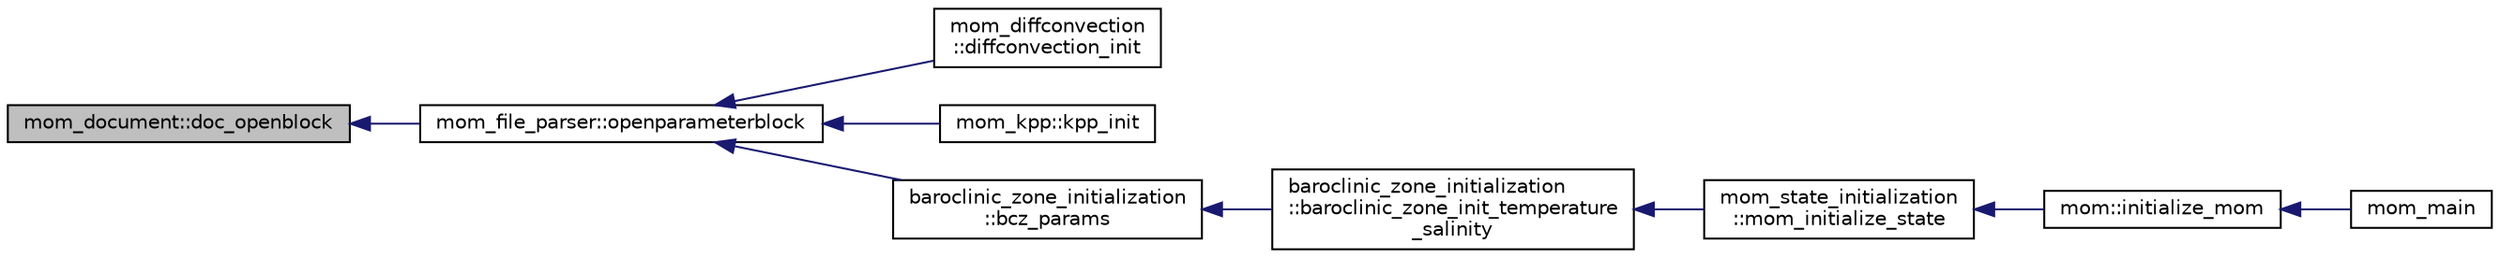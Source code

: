 digraph "mom_document::doc_openblock"
{
 // INTERACTIVE_SVG=YES
  edge [fontname="Helvetica",fontsize="10",labelfontname="Helvetica",labelfontsize="10"];
  node [fontname="Helvetica",fontsize="10",shape=record];
  rankdir="LR";
  Node47 [label="mom_document::doc_openblock",height=0.2,width=0.4,color="black", fillcolor="grey75", style="filled", fontcolor="black"];
  Node47 -> Node48 [dir="back",color="midnightblue",fontsize="10",style="solid",fontname="Helvetica"];
  Node48 [label="mom_file_parser::openparameterblock",height=0.2,width=0.4,color="black", fillcolor="white", style="filled",URL="$namespacemom__file__parser.html#a363628fcd8540de780ebeacf24012229"];
  Node48 -> Node49 [dir="back",color="midnightblue",fontsize="10",style="solid",fontname="Helvetica"];
  Node49 [label="mom_diffconvection\l::diffconvection_init",height=0.2,width=0.4,color="black", fillcolor="white", style="filled",URL="$namespacemom__diffconvection.html#ac36d9d7fd69e4422e7de01242094ff34"];
  Node48 -> Node50 [dir="back",color="midnightblue",fontsize="10",style="solid",fontname="Helvetica"];
  Node50 [label="mom_kpp::kpp_init",height=0.2,width=0.4,color="black", fillcolor="white", style="filled",URL="$namespacemom__kpp.html#a9c834424b6e067e280928db3700ec77e",tooltip="Initialize the CVmix KPP module and set up diagnostics Returns True if KPP is to be used..."];
  Node48 -> Node51 [dir="back",color="midnightblue",fontsize="10",style="solid",fontname="Helvetica"];
  Node51 [label="baroclinic_zone_initialization\l::bcz_params",height=0.2,width=0.4,color="black", fillcolor="white", style="filled",URL="$namespacebaroclinic__zone__initialization.html#a8a7c5063ad937041a281c8c9dd1465ec",tooltip="Reads the parameters unique to this module. "];
  Node51 -> Node52 [dir="back",color="midnightblue",fontsize="10",style="solid",fontname="Helvetica"];
  Node52 [label="baroclinic_zone_initialization\l::baroclinic_zone_init_temperature\l_salinity",height=0.2,width=0.4,color="black", fillcolor="white", style="filled",URL="$namespacebaroclinic__zone__initialization.html#aa5348a29c9f838cd0f61f50ff3148568",tooltip="Initialization of temperature and salinity with the baroclinic zone initial conditions. "];
  Node52 -> Node53 [dir="back",color="midnightblue",fontsize="10",style="solid",fontname="Helvetica"];
  Node53 [label="mom_state_initialization\l::mom_initialize_state",height=0.2,width=0.4,color="black", fillcolor="white", style="filled",URL="$namespacemom__state__initialization.html#af4e854627c6572332ba3fd895f169321"];
  Node53 -> Node54 [dir="back",color="midnightblue",fontsize="10",style="solid",fontname="Helvetica"];
  Node54 [label="mom::initialize_mom",height=0.2,width=0.4,color="black", fillcolor="white", style="filled",URL="$namespacemom.html#a0be2869fef30e1e0604facfe1b41555d",tooltip="This subroutine initializes MOM. "];
  Node54 -> Node55 [dir="back",color="midnightblue",fontsize="10",style="solid",fontname="Helvetica"];
  Node55 [label="mom_main",height=0.2,width=0.4,color="black", fillcolor="white", style="filled",URL="$MOM__driver_8F90.html#a08fffeb2d8e8acbf9ed4609be6d258c6"];
}
